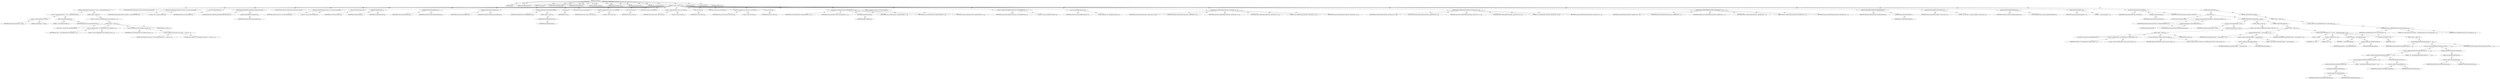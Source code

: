 digraph "importFiles" {  
"111669149703" [label = <(METHOD,importFiles)<SUB>337</SUB>> ]
"115964116997" [label = <(PARAM,this)<SUB>337</SUB>> ]
"115964117017" [label = <(PARAM,String importProject)<SUB>338</SUB>> ]
"115964117018" [label = <(PARAM,File srcDir)<SUB>338</SUB>> ]
"115964117019" [label = <(PARAM,String[] includePatterns)<SUB>339</SUB>> ]
"115964117020" [label = <(PARAM,String[] excludePatterns)<SUB>339</SUB>> ]
"115964117021" [label = <(PARAM,boolean importClasses)<SUB>340</SUB>> ]
"115964117022" [label = <(PARAM,boolean importResources)<SUB>340</SUB>> ]
"115964117023" [label = <(PARAM,boolean importSources)<SUB>341</SUB>> ]
"115964117024" [label = <(PARAM,boolean useDefaultExcludes)<SUB>341</SUB>> ]
"25769803827" [label = <(BLOCK,&lt;empty&gt;,&lt;empty&gt;)<SUB>342</SUB>> ]
"47244640295" [label = <(CONTROL_STRUCTURE,IF,if (importProject == null || &quot;&quot;.equals(importProject)))<SUB>344</SUB>> ]
"30064771322" [label = <(&lt;operator&gt;.logicalOr,importProject == null || &quot;&quot;.equals(importProject))<SUB>344</SUB>> ]
"30064771323" [label = <(&lt;operator&gt;.equals,importProject == null)<SUB>344</SUB>> ]
"68719476959" [label = <(IDENTIFIER,importProject,importProject == null)<SUB>344</SUB>> ]
"90194313278" [label = <(LITERAL,null,importProject == null)<SUB>344</SUB>> ]
"30064771324" [label = <(equals,this.equals(importProject))<SUB>344</SUB>> ]
"90194313279" [label = <(LITERAL,&quot;&quot;,this.equals(importProject))<SUB>344</SUB>> ]
"68719476960" [label = <(IDENTIFIER,importProject,this.equals(importProject))<SUB>344</SUB>> ]
"25769803828" [label = <(BLOCK,&lt;empty&gt;,&lt;empty&gt;)<SUB>344</SUB>> ]
"30064771325" [label = <(&lt;operator&gt;.throw,throw new BuildException(&quot;The VisualAge for Jav...)<SUB>345</SUB>> ]
"25769803829" [label = <(BLOCK,&lt;empty&gt;,&lt;empty&gt;)<SUB>345</SUB>> ]
"94489280544" [label = <(LOCAL,$obj7: org.apache.tools.ant.BuildException)<SUB>345</SUB>> ]
"30064771326" [label = <(&lt;operator&gt;.assignment,$obj7 = new BuildException(&quot;The VisualAge for J...)<SUB>345</SUB>> ]
"68719476961" [label = <(IDENTIFIER,$obj7,$obj7 = new BuildException(&quot;The VisualAge for J...)<SUB>345</SUB>> ]
"30064771327" [label = <(&lt;operator&gt;.alloc,new BuildException(&quot;The VisualAge for Java proj...)<SUB>345</SUB>> ]
"30064771328" [label = <(&lt;init&gt;,new BuildException(&quot;The VisualAge for Java proj...)<SUB>345</SUB>> ]
"68719476962" [label = <(IDENTIFIER,$obj7,new BuildException(&quot;The VisualAge for Java proj...)<SUB>345</SUB>> ]
"30064771329" [label = <(&lt;operator&gt;.addition,&quot;The VisualAge for Java project &quot; + &quot;name is re...)<SUB>345</SUB>> ]
"90194313280" [label = <(LITERAL,&quot;The VisualAge for Java project &quot;,&quot;The VisualAge for Java project &quot; + &quot;name is re...)<SUB>345</SUB>> ]
"90194313281" [label = <(LITERAL,&quot;name is required!&quot;,&quot;The VisualAge for Java project &quot; + &quot;name is re...)<SUB>346</SUB>> ]
"68719476963" [label = <(IDENTIFIER,$obj7,&lt;empty&gt;)<SUB>345</SUB>> ]
"94489280545" [label = <(LOCAL,ImportCodeSpec importSpec: com.ibm.ivj.util.base.ImportCodeSpec)<SUB>349</SUB>> ]
"30064771330" [label = <(&lt;operator&gt;.assignment,ImportCodeSpec importSpec = new ImportCodeSpec())<SUB>349</SUB>> ]
"68719476964" [label = <(IDENTIFIER,importSpec,ImportCodeSpec importSpec = new ImportCodeSpec())<SUB>349</SUB>> ]
"30064771331" [label = <(&lt;operator&gt;.alloc,new ImportCodeSpec())<SUB>349</SUB>> ]
"30064771332" [label = <(&lt;init&gt;,new ImportCodeSpec())<SUB>349</SUB>> ]
"68719476965" [label = <(IDENTIFIER,importSpec,new ImportCodeSpec())<SUB>349</SUB>> ]
"30064771333" [label = <(setDefaultProject,setDefaultProject(getVAJProject(importProject)))<SUB>350</SUB>> ]
"68719476966" [label = <(IDENTIFIER,importSpec,setDefaultProject(getVAJProject(importProject)))<SUB>350</SUB>> ]
"30064771334" [label = <(getVAJProject,getVAJProject(importProject))<SUB>350</SUB>> ]
"68719476967" [label = <(IDENTIFIER,importProject,getVAJProject(importProject))<SUB>350</SUB>> ]
"94489280546" [label = <(LOCAL,DirectoryScanner ds: org.apache.tools.ant.DirectoryScanner)<SUB>352</SUB>> ]
"30064771335" [label = <(&lt;operator&gt;.assignment,DirectoryScanner ds = new DirectoryScanner())<SUB>352</SUB>> ]
"68719476968" [label = <(IDENTIFIER,ds,DirectoryScanner ds = new DirectoryScanner())<SUB>352</SUB>> ]
"30064771336" [label = <(&lt;operator&gt;.alloc,new DirectoryScanner())<SUB>352</SUB>> ]
"30064771337" [label = <(&lt;init&gt;,new DirectoryScanner())<SUB>352</SUB>> ]
"68719476969" [label = <(IDENTIFIER,ds,new DirectoryScanner())<SUB>352</SUB>> ]
"30064771338" [label = <(setBasedir,setBasedir(srcDir))<SUB>353</SUB>> ]
"68719476970" [label = <(IDENTIFIER,ds,setBasedir(srcDir))<SUB>353</SUB>> ]
"68719476971" [label = <(IDENTIFIER,srcDir,setBasedir(srcDir))<SUB>353</SUB>> ]
"30064771339" [label = <(setIncludes,setIncludes(includePatterns))<SUB>354</SUB>> ]
"68719476972" [label = <(IDENTIFIER,ds,setIncludes(includePatterns))<SUB>354</SUB>> ]
"68719476973" [label = <(IDENTIFIER,includePatterns,setIncludes(includePatterns))<SUB>354</SUB>> ]
"30064771340" [label = <(setExcludes,setExcludes(excludePatterns))<SUB>355</SUB>> ]
"68719476974" [label = <(IDENTIFIER,ds,setExcludes(excludePatterns))<SUB>355</SUB>> ]
"68719476975" [label = <(IDENTIFIER,excludePatterns,setExcludes(excludePatterns))<SUB>355</SUB>> ]
"47244640296" [label = <(CONTROL_STRUCTURE,IF,if (useDefaultExcludes))<SUB>356</SUB>> ]
"68719476976" [label = <(IDENTIFIER,useDefaultExcludes,if (useDefaultExcludes))<SUB>356</SUB>> ]
"25769803830" [label = <(BLOCK,&lt;empty&gt;,&lt;empty&gt;)<SUB>356</SUB>> ]
"30064771341" [label = <(addDefaultExcludes,addDefaultExcludes())<SUB>357</SUB>> ]
"68719476977" [label = <(IDENTIFIER,ds,addDefaultExcludes())<SUB>357</SUB>> ]
"30064771342" [label = <(scan,scan())<SUB>359</SUB>> ]
"68719476978" [label = <(IDENTIFIER,ds,scan())<SUB>359</SUB>> ]
"94489280547" [label = <(LOCAL,Vector classes: java.util.Vector)<SUB>361</SUB>> ]
"30064771343" [label = <(&lt;operator&gt;.assignment,Vector classes = new Vector())<SUB>361</SUB>> ]
"68719476979" [label = <(IDENTIFIER,classes,Vector classes = new Vector())<SUB>361</SUB>> ]
"30064771344" [label = <(&lt;operator&gt;.alloc,new Vector())<SUB>361</SUB>> ]
"30064771345" [label = <(&lt;init&gt;,new Vector())<SUB>361</SUB>> ]
"68719476980" [label = <(IDENTIFIER,classes,new Vector())<SUB>361</SUB>> ]
"94489280548" [label = <(LOCAL,Vector sources: java.util.Vector)<SUB>362</SUB>> ]
"30064771346" [label = <(&lt;operator&gt;.assignment,Vector sources = new Vector())<SUB>362</SUB>> ]
"68719476981" [label = <(IDENTIFIER,sources,Vector sources = new Vector())<SUB>362</SUB>> ]
"30064771347" [label = <(&lt;operator&gt;.alloc,new Vector())<SUB>362</SUB>> ]
"30064771348" [label = <(&lt;init&gt;,new Vector())<SUB>362</SUB>> ]
"68719476982" [label = <(IDENTIFIER,sources,new Vector())<SUB>362</SUB>> ]
"94489280549" [label = <(LOCAL,Vector resources: java.util.Vector)<SUB>363</SUB>> ]
"30064771349" [label = <(&lt;operator&gt;.assignment,Vector resources = new Vector())<SUB>363</SUB>> ]
"68719476983" [label = <(IDENTIFIER,resources,Vector resources = new Vector())<SUB>363</SUB>> ]
"30064771350" [label = <(&lt;operator&gt;.alloc,new Vector())<SUB>363</SUB>> ]
"30064771351" [label = <(&lt;init&gt;,new Vector())<SUB>363</SUB>> ]
"68719476984" [label = <(IDENTIFIER,resources,new Vector())<SUB>363</SUB>> ]
"30064771352" [label = <(scanForImport,scanForImport(srcDir, ds.getIncludedFiles(), cl...)<SUB>365</SUB>> ]
"68719476752" [label = <(IDENTIFIER,this,scanForImport(srcDir, ds.getIncludedFiles(), cl...)<SUB>365</SUB>> ]
"68719476985" [label = <(IDENTIFIER,srcDir,scanForImport(srcDir, ds.getIncludedFiles(), cl...)<SUB>365</SUB>> ]
"30064771353" [label = <(getIncludedFiles,getIncludedFiles())<SUB>365</SUB>> ]
"68719476986" [label = <(IDENTIFIER,ds,getIncludedFiles())<SUB>365</SUB>> ]
"68719476987" [label = <(IDENTIFIER,classes,scanForImport(srcDir, ds.getIncludedFiles(), cl...)<SUB>365</SUB>> ]
"68719476988" [label = <(IDENTIFIER,sources,scanForImport(srcDir, ds.getIncludedFiles(), cl...)<SUB>365</SUB>> ]
"68719476989" [label = <(IDENTIFIER,resources,scanForImport(srcDir, ds.getIncludedFiles(), cl...)<SUB>365</SUB>> ]
"94489280550" [label = <(LOCAL,StringBuffer summaryLog: java.lang.StringBuffer)<SUB>367</SUB>> ]
"30064771354" [label = <(&lt;operator&gt;.assignment,StringBuffer summaryLog = new StringBuffer(&quot;Imp...)<SUB>367</SUB>> ]
"68719476990" [label = <(IDENTIFIER,summaryLog,StringBuffer summaryLog = new StringBuffer(&quot;Imp...)<SUB>367</SUB>> ]
"30064771355" [label = <(&lt;operator&gt;.alloc,new StringBuffer(&quot;Importing &quot;))<SUB>367</SUB>> ]
"30064771356" [label = <(&lt;init&gt;,new StringBuffer(&quot;Importing &quot;))<SUB>367</SUB>> ]
"68719476991" [label = <(IDENTIFIER,summaryLog,new StringBuffer(&quot;Importing &quot;))<SUB>367</SUB>> ]
"90194313282" [label = <(LITERAL,&quot;Importing &quot;,new StringBuffer(&quot;Importing &quot;))<SUB>367</SUB>> ]
"30064771357" [label = <(addFilesToImport,addFilesToImport(importSpec, importClasses, cla...)<SUB>368</SUB>> ]
"68719476753" [label = <(IDENTIFIER,this,addFilesToImport(importSpec, importClasses, cla...)<SUB>368</SUB>> ]
"68719476992" [label = <(IDENTIFIER,importSpec,addFilesToImport(importSpec, importClasses, cla...)<SUB>368</SUB>> ]
"68719476993" [label = <(IDENTIFIER,importClasses,addFilesToImport(importSpec, importClasses, cla...)<SUB>368</SUB>> ]
"68719476994" [label = <(IDENTIFIER,classes,addFilesToImport(importSpec, importClasses, cla...)<SUB>368</SUB>> ]
"90194313283" [label = <(LITERAL,&quot;Class&quot;,addFilesToImport(importSpec, importClasses, cla...)<SUB>368</SUB>> ]
"68719476995" [label = <(IDENTIFIER,summaryLog,addFilesToImport(importSpec, importClasses, cla...)<SUB>368</SUB>> ]
"30064771358" [label = <(addFilesToImport,addFilesToImport(importSpec, importSources, sou...)<SUB>369</SUB>> ]
"68719476754" [label = <(IDENTIFIER,this,addFilesToImport(importSpec, importSources, sou...)<SUB>369</SUB>> ]
"68719476996" [label = <(IDENTIFIER,importSpec,addFilesToImport(importSpec, importSources, sou...)<SUB>369</SUB>> ]
"68719476997" [label = <(IDENTIFIER,importSources,addFilesToImport(importSpec, importSources, sou...)<SUB>369</SUB>> ]
"68719476998" [label = <(IDENTIFIER,sources,addFilesToImport(importSpec, importSources, sou...)<SUB>369</SUB>> ]
"90194313284" [label = <(LITERAL,&quot;Java&quot;,addFilesToImport(importSpec, importSources, sou...)<SUB>369</SUB>> ]
"68719476999" [label = <(IDENTIFIER,summaryLog,addFilesToImport(importSpec, importSources, sou...)<SUB>369</SUB>> ]
"30064771359" [label = <(addFilesToImport,addFilesToImport(importSpec, importResources, r...)<SUB>370</SUB>> ]
"68719476755" [label = <(IDENTIFIER,this,addFilesToImport(importSpec, importResources, r...)<SUB>370</SUB>> ]
"68719477000" [label = <(IDENTIFIER,importSpec,addFilesToImport(importSpec, importResources, r...)<SUB>370</SUB>> ]
"68719477001" [label = <(IDENTIFIER,importResources,addFilesToImport(importSpec, importResources, r...)<SUB>370</SUB>> ]
"68719477002" [label = <(IDENTIFIER,resources,addFilesToImport(importSpec, importResources, r...)<SUB>370</SUB>> ]
"90194313285" [label = <(LITERAL,&quot;Resource&quot;,addFilesToImport(importSpec, importResources, r...)<SUB>370</SUB>> ]
"68719477003" [label = <(IDENTIFIER,summaryLog,addFilesToImport(importSpec, importResources, r...)<SUB>370</SUB>> ]
"30064771360" [label = <(setResourcePath,setResourcePath(srcDir.getAbsolutePath()))<SUB>371</SUB>> ]
"68719477004" [label = <(IDENTIFIER,importSpec,setResourcePath(srcDir.getAbsolutePath()))<SUB>371</SUB>> ]
"30064771361" [label = <(getAbsolutePath,srcDir.getAbsolutePath())<SUB>371</SUB>> ]
"68719477005" [label = <(IDENTIFIER,srcDir,srcDir.getAbsolutePath())<SUB>371</SUB>> ]
"30064771362" [label = <(append,summaryLog.append(&quot; into the project '&quot;))<SUB>373</SUB>> ]
"68719477006" [label = <(IDENTIFIER,summaryLog,summaryLog.append(&quot; into the project '&quot;))<SUB>373</SUB>> ]
"90194313286" [label = <(LITERAL,&quot; into the project '&quot;,summaryLog.append(&quot; into the project '&quot;))<SUB>373</SUB>> ]
"30064771363" [label = <(append,summaryLog.append(importProject))<SUB>374</SUB>> ]
"68719477007" [label = <(IDENTIFIER,summaryLog,summaryLog.append(importProject))<SUB>374</SUB>> ]
"68719477008" [label = <(IDENTIFIER,importProject,summaryLog.append(importProject))<SUB>374</SUB>> ]
"30064771364" [label = <(append,summaryLog.append(&quot;'.&quot;))<SUB>375</SUB>> ]
"68719477009" [label = <(IDENTIFIER,summaryLog,summaryLog.append(&quot;'.&quot;))<SUB>375</SUB>> ]
"90194313287" [label = <(LITERAL,&quot;'.&quot;,summaryLog.append(&quot;'.&quot;))<SUB>375</SUB>> ]
"30064771365" [label = <(log,log(summaryLog.toString(), MSG_INFO))<SUB>377</SUB>> ]
"68719476756" [label = <(IDENTIFIER,this,log(summaryLog.toString(), MSG_INFO))<SUB>377</SUB>> ]
"30064771366" [label = <(toString,summaryLog.toString())<SUB>377</SUB>> ]
"68719477010" [label = <(IDENTIFIER,summaryLog,summaryLog.toString())<SUB>377</SUB>> ]
"68719477011" [label = <(IDENTIFIER,MSG_INFO,log(summaryLog.toString(), MSG_INFO))<SUB>377</SUB>> ]
"47244640297" [label = <(CONTROL_STRUCTURE,TRY,try)<SUB>379</SUB>> ]
"25769803831" [label = <(BLOCK,try,try)<SUB>379</SUB>> ]
"94489280551" [label = <(LOCAL,Type[] importedTypes: ANY)<SUB>380</SUB>> ]
"30064771367" [label = <(&lt;operator&gt;.assignment,Type[] importedTypes = getWorkspace().importDat...)<SUB>380</SUB>> ]
"68719477012" [label = <(IDENTIFIER,importedTypes,Type[] importedTypes = getWorkspace().importDat...)<SUB>380</SUB>> ]
"30064771368" [label = <(importData,getWorkspace().importData(importSpec))<SUB>380</SUB>> ]
"30064771369" [label = <(getWorkspace,getWorkspace())<SUB>380</SUB>> ]
"68719477013" [label = <(IDENTIFIER,importSpec,getWorkspace().importData(importSpec))<SUB>380</SUB>> ]
"47244640298" [label = <(CONTROL_STRUCTURE,IF,if (importedTypes == null))<SUB>381</SUB>> ]
"30064771370" [label = <(&lt;operator&gt;.equals,importedTypes == null)<SUB>381</SUB>> ]
"68719477014" [label = <(IDENTIFIER,importedTypes,importedTypes == null)<SUB>381</SUB>> ]
"90194313288" [label = <(LITERAL,null,importedTypes == null)<SUB>381</SUB>> ]
"25769803832" [label = <(BLOCK,&lt;empty&gt;,&lt;empty&gt;)<SUB>381</SUB>> ]
"30064771371" [label = <(&lt;operator&gt;.throw,throw new BuildException(&quot;Unable to import into...)<SUB>382</SUB>> ]
"25769803833" [label = <(BLOCK,&lt;empty&gt;,&lt;empty&gt;)<SUB>382</SUB>> ]
"94489280552" [label = <(LOCAL,$obj8: org.apache.tools.ant.BuildException)<SUB>382</SUB>> ]
"30064771372" [label = <(&lt;operator&gt;.assignment,$obj8 = new BuildException(&quot;Unable to import in...)<SUB>382</SUB>> ]
"68719477015" [label = <(IDENTIFIER,$obj8,$obj8 = new BuildException(&quot;Unable to import in...)<SUB>382</SUB>> ]
"30064771373" [label = <(&lt;operator&gt;.alloc,new BuildException(&quot;Unable to import into Works...)<SUB>382</SUB>> ]
"30064771374" [label = <(&lt;init&gt;,new BuildException(&quot;Unable to import into Works...)<SUB>382</SUB>> ]
"68719477016" [label = <(IDENTIFIER,$obj8,new BuildException(&quot;Unable to import into Works...)<SUB>382</SUB>> ]
"90194313289" [label = <(LITERAL,&quot;Unable to import into Workspace!&quot;,new BuildException(&quot;Unable to import into Works...)<SUB>382</SUB>> ]
"68719477017" [label = <(IDENTIFIER,$obj8,&lt;empty&gt;)<SUB>382</SUB>> ]
"47244640299" [label = <(CONTROL_STRUCTURE,ELSE,else)<SUB>383</SUB>> ]
"25769803834" [label = <(BLOCK,&lt;empty&gt;,&lt;empty&gt;)<SUB>383</SUB>> ]
"30064771375" [label = <(log,log(importedTypes.length + &quot; types imported&quot;, M...)<SUB>384</SUB>> ]
"68719476757" [label = <(IDENTIFIER,this,log(importedTypes.length + &quot; types imported&quot;, M...)<SUB>384</SUB>> ]
"30064771376" [label = <(&lt;operator&gt;.addition,importedTypes.length + &quot; types imported&quot;)<SUB>384</SUB>> ]
"30064771377" [label = <(&lt;operator&gt;.fieldAccess,importedTypes.length)<SUB>384</SUB>> ]
"68719477018" [label = <(IDENTIFIER,importedTypes,importedTypes.length + &quot; types imported&quot;)<SUB>384</SUB>> ]
"55834574859" [label = <(FIELD_IDENTIFIER,length,length)<SUB>384</SUB>> ]
"90194313290" [label = <(LITERAL,&quot; types imported&quot;,importedTypes.length + &quot; types imported&quot;)<SUB>384</SUB>> ]
"68719477019" [label = <(IDENTIFIER,MSG_DEBUG,log(importedTypes.length + &quot; types imported&quot;, M...)<SUB>384</SUB>> ]
"47244640300" [label = <(CONTROL_STRUCTURE,FOR,for (int i = 0; Some(i &lt; importedTypes.length); i++))<SUB>385</SUB>> ]
"94489280553" [label = <(LOCAL,int i: int)<SUB>385</SUB>> ]
"30064771378" [label = <(&lt;operator&gt;.assignment,int i = 0)<SUB>385</SUB>> ]
"68719477020" [label = <(IDENTIFIER,i,int i = 0)<SUB>385</SUB>> ]
"90194313291" [label = <(LITERAL,0,int i = 0)<SUB>385</SUB>> ]
"30064771379" [label = <(&lt;operator&gt;.lessThan,i &lt; importedTypes.length)<SUB>385</SUB>> ]
"68719477021" [label = <(IDENTIFIER,i,i &lt; importedTypes.length)<SUB>385</SUB>> ]
"30064771380" [label = <(&lt;operator&gt;.fieldAccess,importedTypes.length)<SUB>385</SUB>> ]
"68719477022" [label = <(IDENTIFIER,importedTypes,i &lt; importedTypes.length)<SUB>385</SUB>> ]
"55834574860" [label = <(FIELD_IDENTIFIER,length,length)<SUB>385</SUB>> ]
"30064771381" [label = <(&lt;operator&gt;.postIncrement,i++)<SUB>385</SUB>> ]
"68719477023" [label = <(IDENTIFIER,i,i++)<SUB>385</SUB>> ]
"25769803835" [label = <(BLOCK,&lt;empty&gt;,&lt;empty&gt;)<SUB>385</SUB>> ]
"30064771382" [label = <(log,log(importedTypes[i].getPackage().getName() + &quot;...)<SUB>386</SUB>> ]
"68719476758" [label = <(IDENTIFIER,this,log(importedTypes[i].getPackage().getName() + &quot;...)<SUB>386</SUB>> ]
"30064771383" [label = <(&lt;operator&gt;.addition,importedTypes[i].getPackage().getName() + &quot;.&quot; +...)<SUB>386</SUB>> ]
"30064771384" [label = <(&lt;operator&gt;.addition,importedTypes[i].getPackage().getName() + &quot;.&quot; +...)<SUB>386</SUB>> ]
"30064771385" [label = <(&lt;operator&gt;.addition,importedTypes[i].getPackage().getName() + &quot;.&quot; +...)<SUB>386</SUB>> ]
"30064771386" [label = <(&lt;operator&gt;.addition,importedTypes[i].getPackage().getName() + &quot;.&quot;)<SUB>386</SUB>> ]
"30064771387" [label = <(getName,importedTypes[i].getPackage().getName())<SUB>386</SUB>> ]
"30064771388" [label = <(getPackage,importedTypes[i].getPackage())<SUB>386</SUB>> ]
"30064771389" [label = <(&lt;operator&gt;.indexAccess,importedTypes[i])<SUB>386</SUB>> ]
"68719477024" [label = <(IDENTIFIER,importedTypes,importedTypes[i].getPackage())<SUB>386</SUB>> ]
"68719477025" [label = <(IDENTIFIER,i,importedTypes[i].getPackage())<SUB>386</SUB>> ]
"90194313292" [label = <(LITERAL,&quot;.&quot;,importedTypes[i].getPackage().getName() + &quot;.&quot;)<SUB>387</SUB>> ]
"30064771390" [label = <(getName,importedTypes[i].getName())<SUB>387</SUB>> ]
"30064771391" [label = <(&lt;operator&gt;.indexAccess,importedTypes[i])<SUB>387</SUB>> ]
"68719477026" [label = <(IDENTIFIER,importedTypes,importedTypes[i].getName())<SUB>387</SUB>> ]
"68719477027" [label = <(IDENTIFIER,i,importedTypes[i].getName())<SUB>387</SUB>> ]
"90194313293" [label = <(LITERAL,&quot; into &quot;,importedTypes[i].getPackage().getName() + &quot;.&quot; +...)<SUB>388</SUB>> ]
"30064771392" [label = <(getName,importedTypes[i].getProject().getName())<SUB>388</SUB>> ]
"30064771393" [label = <(getProject,importedTypes[i].getProject())<SUB>388</SUB>> ]
"30064771394" [label = <(&lt;operator&gt;.indexAccess,importedTypes[i])<SUB>388</SUB>> ]
"68719477028" [label = <(IDENTIFIER,importedTypes,importedTypes[i].getProject())<SUB>388</SUB>> ]
"68719477029" [label = <(IDENTIFIER,i,importedTypes[i].getProject())<SUB>388</SUB>> ]
"68719477030" [label = <(IDENTIFIER,MSG_DEBUG,log(importedTypes[i].getPackage().getName() + &quot;...)<SUB>389</SUB>> ]
"47244640301" [label = <(CONTROL_STRUCTURE,CATCH,catch)<SUB>392</SUB>> ]
"25769803836" [label = <(BLOCK,&lt;empty&gt;,&lt;empty&gt;)<SUB>392</SUB>> ]
"30064771395" [label = <(&lt;operator&gt;.throw,throw createBuildException(&quot;Error while importi...)<SUB>393</SUB>> ]
"30064771396" [label = <(createBuildException,createBuildException(&quot;Error while importing int...)<SUB>393</SUB>> ]
"68719476759" [label = <(IDENTIFIER,this,createBuildException(&quot;Error while importing int...)<SUB>393</SUB>> ]
"90194313294" [label = <(LITERAL,&quot;Error while importing into workspace: &quot;,createBuildException(&quot;Error while importing int...)<SUB>393</SUB>> ]
"68719477031" [label = <(IDENTIFIER,ivje,createBuildException(&quot;Error while importing int...)<SUB>394</SUB>> ]
"133143986190" [label = <(MODIFIER,PUBLIC)> ]
"133143986191" [label = <(MODIFIER,VIRTUAL)> ]
"128849018887" [label = <(METHOD_RETURN,void)<SUB>337</SUB>> ]
  "111669149703" -> "115964116997"  [ label = "AST: "] 
  "111669149703" -> "115964117017"  [ label = "AST: "] 
  "111669149703" -> "115964117018"  [ label = "AST: "] 
  "111669149703" -> "115964117019"  [ label = "AST: "] 
  "111669149703" -> "115964117020"  [ label = "AST: "] 
  "111669149703" -> "115964117021"  [ label = "AST: "] 
  "111669149703" -> "115964117022"  [ label = "AST: "] 
  "111669149703" -> "115964117023"  [ label = "AST: "] 
  "111669149703" -> "115964117024"  [ label = "AST: "] 
  "111669149703" -> "25769803827"  [ label = "AST: "] 
  "111669149703" -> "133143986190"  [ label = "AST: "] 
  "111669149703" -> "133143986191"  [ label = "AST: "] 
  "111669149703" -> "128849018887"  [ label = "AST: "] 
  "25769803827" -> "47244640295"  [ label = "AST: "] 
  "25769803827" -> "94489280545"  [ label = "AST: "] 
  "25769803827" -> "30064771330"  [ label = "AST: "] 
  "25769803827" -> "30064771332"  [ label = "AST: "] 
  "25769803827" -> "30064771333"  [ label = "AST: "] 
  "25769803827" -> "94489280546"  [ label = "AST: "] 
  "25769803827" -> "30064771335"  [ label = "AST: "] 
  "25769803827" -> "30064771337"  [ label = "AST: "] 
  "25769803827" -> "30064771338"  [ label = "AST: "] 
  "25769803827" -> "30064771339"  [ label = "AST: "] 
  "25769803827" -> "30064771340"  [ label = "AST: "] 
  "25769803827" -> "47244640296"  [ label = "AST: "] 
  "25769803827" -> "30064771342"  [ label = "AST: "] 
  "25769803827" -> "94489280547"  [ label = "AST: "] 
  "25769803827" -> "30064771343"  [ label = "AST: "] 
  "25769803827" -> "30064771345"  [ label = "AST: "] 
  "25769803827" -> "94489280548"  [ label = "AST: "] 
  "25769803827" -> "30064771346"  [ label = "AST: "] 
  "25769803827" -> "30064771348"  [ label = "AST: "] 
  "25769803827" -> "94489280549"  [ label = "AST: "] 
  "25769803827" -> "30064771349"  [ label = "AST: "] 
  "25769803827" -> "30064771351"  [ label = "AST: "] 
  "25769803827" -> "30064771352"  [ label = "AST: "] 
  "25769803827" -> "94489280550"  [ label = "AST: "] 
  "25769803827" -> "30064771354"  [ label = "AST: "] 
  "25769803827" -> "30064771356"  [ label = "AST: "] 
  "25769803827" -> "30064771357"  [ label = "AST: "] 
  "25769803827" -> "30064771358"  [ label = "AST: "] 
  "25769803827" -> "30064771359"  [ label = "AST: "] 
  "25769803827" -> "30064771360"  [ label = "AST: "] 
  "25769803827" -> "30064771362"  [ label = "AST: "] 
  "25769803827" -> "30064771363"  [ label = "AST: "] 
  "25769803827" -> "30064771364"  [ label = "AST: "] 
  "25769803827" -> "30064771365"  [ label = "AST: "] 
  "25769803827" -> "47244640297"  [ label = "AST: "] 
  "47244640295" -> "30064771322"  [ label = "AST: "] 
  "47244640295" -> "25769803828"  [ label = "AST: "] 
  "30064771322" -> "30064771323"  [ label = "AST: "] 
  "30064771322" -> "30064771324"  [ label = "AST: "] 
  "30064771323" -> "68719476959"  [ label = "AST: "] 
  "30064771323" -> "90194313278"  [ label = "AST: "] 
  "30064771324" -> "90194313279"  [ label = "AST: "] 
  "30064771324" -> "68719476960"  [ label = "AST: "] 
  "25769803828" -> "30064771325"  [ label = "AST: "] 
  "30064771325" -> "25769803829"  [ label = "AST: "] 
  "25769803829" -> "94489280544"  [ label = "AST: "] 
  "25769803829" -> "30064771326"  [ label = "AST: "] 
  "25769803829" -> "30064771328"  [ label = "AST: "] 
  "25769803829" -> "68719476963"  [ label = "AST: "] 
  "30064771326" -> "68719476961"  [ label = "AST: "] 
  "30064771326" -> "30064771327"  [ label = "AST: "] 
  "30064771328" -> "68719476962"  [ label = "AST: "] 
  "30064771328" -> "30064771329"  [ label = "AST: "] 
  "30064771329" -> "90194313280"  [ label = "AST: "] 
  "30064771329" -> "90194313281"  [ label = "AST: "] 
  "30064771330" -> "68719476964"  [ label = "AST: "] 
  "30064771330" -> "30064771331"  [ label = "AST: "] 
  "30064771332" -> "68719476965"  [ label = "AST: "] 
  "30064771333" -> "68719476966"  [ label = "AST: "] 
  "30064771333" -> "30064771334"  [ label = "AST: "] 
  "30064771334" -> "68719476967"  [ label = "AST: "] 
  "30064771335" -> "68719476968"  [ label = "AST: "] 
  "30064771335" -> "30064771336"  [ label = "AST: "] 
  "30064771337" -> "68719476969"  [ label = "AST: "] 
  "30064771338" -> "68719476970"  [ label = "AST: "] 
  "30064771338" -> "68719476971"  [ label = "AST: "] 
  "30064771339" -> "68719476972"  [ label = "AST: "] 
  "30064771339" -> "68719476973"  [ label = "AST: "] 
  "30064771340" -> "68719476974"  [ label = "AST: "] 
  "30064771340" -> "68719476975"  [ label = "AST: "] 
  "47244640296" -> "68719476976"  [ label = "AST: "] 
  "47244640296" -> "25769803830"  [ label = "AST: "] 
  "25769803830" -> "30064771341"  [ label = "AST: "] 
  "30064771341" -> "68719476977"  [ label = "AST: "] 
  "30064771342" -> "68719476978"  [ label = "AST: "] 
  "30064771343" -> "68719476979"  [ label = "AST: "] 
  "30064771343" -> "30064771344"  [ label = "AST: "] 
  "30064771345" -> "68719476980"  [ label = "AST: "] 
  "30064771346" -> "68719476981"  [ label = "AST: "] 
  "30064771346" -> "30064771347"  [ label = "AST: "] 
  "30064771348" -> "68719476982"  [ label = "AST: "] 
  "30064771349" -> "68719476983"  [ label = "AST: "] 
  "30064771349" -> "30064771350"  [ label = "AST: "] 
  "30064771351" -> "68719476984"  [ label = "AST: "] 
  "30064771352" -> "68719476752"  [ label = "AST: "] 
  "30064771352" -> "68719476985"  [ label = "AST: "] 
  "30064771352" -> "30064771353"  [ label = "AST: "] 
  "30064771352" -> "68719476987"  [ label = "AST: "] 
  "30064771352" -> "68719476988"  [ label = "AST: "] 
  "30064771352" -> "68719476989"  [ label = "AST: "] 
  "30064771353" -> "68719476986"  [ label = "AST: "] 
  "30064771354" -> "68719476990"  [ label = "AST: "] 
  "30064771354" -> "30064771355"  [ label = "AST: "] 
  "30064771356" -> "68719476991"  [ label = "AST: "] 
  "30064771356" -> "90194313282"  [ label = "AST: "] 
  "30064771357" -> "68719476753"  [ label = "AST: "] 
  "30064771357" -> "68719476992"  [ label = "AST: "] 
  "30064771357" -> "68719476993"  [ label = "AST: "] 
  "30064771357" -> "68719476994"  [ label = "AST: "] 
  "30064771357" -> "90194313283"  [ label = "AST: "] 
  "30064771357" -> "68719476995"  [ label = "AST: "] 
  "30064771358" -> "68719476754"  [ label = "AST: "] 
  "30064771358" -> "68719476996"  [ label = "AST: "] 
  "30064771358" -> "68719476997"  [ label = "AST: "] 
  "30064771358" -> "68719476998"  [ label = "AST: "] 
  "30064771358" -> "90194313284"  [ label = "AST: "] 
  "30064771358" -> "68719476999"  [ label = "AST: "] 
  "30064771359" -> "68719476755"  [ label = "AST: "] 
  "30064771359" -> "68719477000"  [ label = "AST: "] 
  "30064771359" -> "68719477001"  [ label = "AST: "] 
  "30064771359" -> "68719477002"  [ label = "AST: "] 
  "30064771359" -> "90194313285"  [ label = "AST: "] 
  "30064771359" -> "68719477003"  [ label = "AST: "] 
  "30064771360" -> "68719477004"  [ label = "AST: "] 
  "30064771360" -> "30064771361"  [ label = "AST: "] 
  "30064771361" -> "68719477005"  [ label = "AST: "] 
  "30064771362" -> "68719477006"  [ label = "AST: "] 
  "30064771362" -> "90194313286"  [ label = "AST: "] 
  "30064771363" -> "68719477007"  [ label = "AST: "] 
  "30064771363" -> "68719477008"  [ label = "AST: "] 
  "30064771364" -> "68719477009"  [ label = "AST: "] 
  "30064771364" -> "90194313287"  [ label = "AST: "] 
  "30064771365" -> "68719476756"  [ label = "AST: "] 
  "30064771365" -> "30064771366"  [ label = "AST: "] 
  "30064771365" -> "68719477011"  [ label = "AST: "] 
  "30064771366" -> "68719477010"  [ label = "AST: "] 
  "47244640297" -> "25769803831"  [ label = "AST: "] 
  "47244640297" -> "47244640301"  [ label = "AST: "] 
  "25769803831" -> "94489280551"  [ label = "AST: "] 
  "25769803831" -> "30064771367"  [ label = "AST: "] 
  "25769803831" -> "47244640298"  [ label = "AST: "] 
  "30064771367" -> "68719477012"  [ label = "AST: "] 
  "30064771367" -> "30064771368"  [ label = "AST: "] 
  "30064771368" -> "30064771369"  [ label = "AST: "] 
  "30064771368" -> "68719477013"  [ label = "AST: "] 
  "47244640298" -> "30064771370"  [ label = "AST: "] 
  "47244640298" -> "25769803832"  [ label = "AST: "] 
  "47244640298" -> "47244640299"  [ label = "AST: "] 
  "30064771370" -> "68719477014"  [ label = "AST: "] 
  "30064771370" -> "90194313288"  [ label = "AST: "] 
  "25769803832" -> "30064771371"  [ label = "AST: "] 
  "30064771371" -> "25769803833"  [ label = "AST: "] 
  "25769803833" -> "94489280552"  [ label = "AST: "] 
  "25769803833" -> "30064771372"  [ label = "AST: "] 
  "25769803833" -> "30064771374"  [ label = "AST: "] 
  "25769803833" -> "68719477017"  [ label = "AST: "] 
  "30064771372" -> "68719477015"  [ label = "AST: "] 
  "30064771372" -> "30064771373"  [ label = "AST: "] 
  "30064771374" -> "68719477016"  [ label = "AST: "] 
  "30064771374" -> "90194313289"  [ label = "AST: "] 
  "47244640299" -> "25769803834"  [ label = "AST: "] 
  "25769803834" -> "30064771375"  [ label = "AST: "] 
  "25769803834" -> "47244640300"  [ label = "AST: "] 
  "30064771375" -> "68719476757"  [ label = "AST: "] 
  "30064771375" -> "30064771376"  [ label = "AST: "] 
  "30064771375" -> "68719477019"  [ label = "AST: "] 
  "30064771376" -> "30064771377"  [ label = "AST: "] 
  "30064771376" -> "90194313290"  [ label = "AST: "] 
  "30064771377" -> "68719477018"  [ label = "AST: "] 
  "30064771377" -> "55834574859"  [ label = "AST: "] 
  "47244640300" -> "94489280553"  [ label = "AST: "] 
  "47244640300" -> "30064771378"  [ label = "AST: "] 
  "47244640300" -> "30064771379"  [ label = "AST: "] 
  "47244640300" -> "30064771381"  [ label = "AST: "] 
  "47244640300" -> "25769803835"  [ label = "AST: "] 
  "30064771378" -> "68719477020"  [ label = "AST: "] 
  "30064771378" -> "90194313291"  [ label = "AST: "] 
  "30064771379" -> "68719477021"  [ label = "AST: "] 
  "30064771379" -> "30064771380"  [ label = "AST: "] 
  "30064771380" -> "68719477022"  [ label = "AST: "] 
  "30064771380" -> "55834574860"  [ label = "AST: "] 
  "30064771381" -> "68719477023"  [ label = "AST: "] 
  "25769803835" -> "30064771382"  [ label = "AST: "] 
  "30064771382" -> "68719476758"  [ label = "AST: "] 
  "30064771382" -> "30064771383"  [ label = "AST: "] 
  "30064771382" -> "68719477030"  [ label = "AST: "] 
  "30064771383" -> "30064771384"  [ label = "AST: "] 
  "30064771383" -> "30064771392"  [ label = "AST: "] 
  "30064771384" -> "30064771385"  [ label = "AST: "] 
  "30064771384" -> "90194313293"  [ label = "AST: "] 
  "30064771385" -> "30064771386"  [ label = "AST: "] 
  "30064771385" -> "30064771390"  [ label = "AST: "] 
  "30064771386" -> "30064771387"  [ label = "AST: "] 
  "30064771386" -> "90194313292"  [ label = "AST: "] 
  "30064771387" -> "30064771388"  [ label = "AST: "] 
  "30064771388" -> "30064771389"  [ label = "AST: "] 
  "30064771389" -> "68719477024"  [ label = "AST: "] 
  "30064771389" -> "68719477025"  [ label = "AST: "] 
  "30064771390" -> "30064771391"  [ label = "AST: "] 
  "30064771391" -> "68719477026"  [ label = "AST: "] 
  "30064771391" -> "68719477027"  [ label = "AST: "] 
  "30064771392" -> "30064771393"  [ label = "AST: "] 
  "30064771393" -> "30064771394"  [ label = "AST: "] 
  "30064771394" -> "68719477028"  [ label = "AST: "] 
  "30064771394" -> "68719477029"  [ label = "AST: "] 
  "47244640301" -> "25769803836"  [ label = "AST: "] 
  "25769803836" -> "30064771395"  [ label = "AST: "] 
  "30064771395" -> "30064771396"  [ label = "AST: "] 
  "30064771396" -> "68719476759"  [ label = "AST: "] 
  "30064771396" -> "90194313294"  [ label = "AST: "] 
  "30064771396" -> "68719477031"  [ label = "AST: "] 
  "111669149703" -> "115964116997"  [ label = "DDG: "] 
  "111669149703" -> "115964117017"  [ label = "DDG: "] 
  "111669149703" -> "115964117018"  [ label = "DDG: "] 
  "111669149703" -> "115964117019"  [ label = "DDG: "] 
  "111669149703" -> "115964117020"  [ label = "DDG: "] 
  "111669149703" -> "115964117021"  [ label = "DDG: "] 
  "111669149703" -> "115964117022"  [ label = "DDG: "] 
  "111669149703" -> "115964117023"  [ label = "DDG: "] 
  "111669149703" -> "115964117024"  [ label = "DDG: "] 
}
